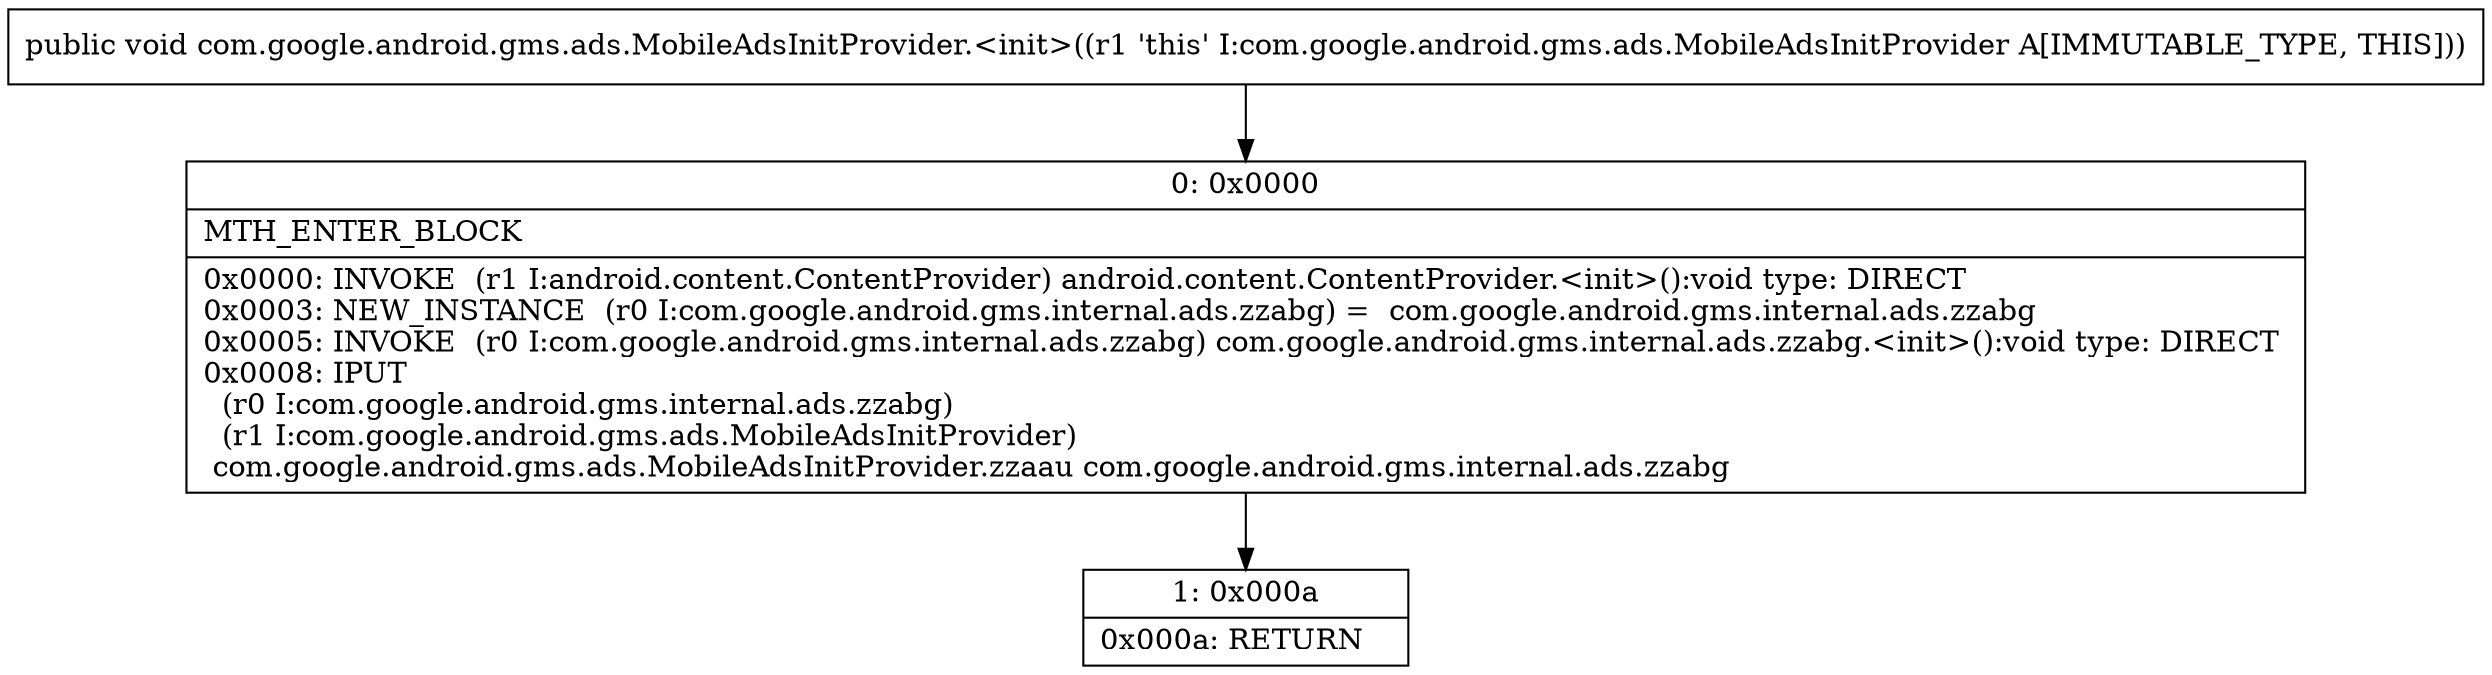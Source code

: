 digraph "CFG forcom.google.android.gms.ads.MobileAdsInitProvider.\<init\>()V" {
Node_0 [shape=record,label="{0\:\ 0x0000|MTH_ENTER_BLOCK\l|0x0000: INVOKE  (r1 I:android.content.ContentProvider) android.content.ContentProvider.\<init\>():void type: DIRECT \l0x0003: NEW_INSTANCE  (r0 I:com.google.android.gms.internal.ads.zzabg) =  com.google.android.gms.internal.ads.zzabg \l0x0005: INVOKE  (r0 I:com.google.android.gms.internal.ads.zzabg) com.google.android.gms.internal.ads.zzabg.\<init\>():void type: DIRECT \l0x0008: IPUT  \l  (r0 I:com.google.android.gms.internal.ads.zzabg)\l  (r1 I:com.google.android.gms.ads.MobileAdsInitProvider)\l com.google.android.gms.ads.MobileAdsInitProvider.zzaau com.google.android.gms.internal.ads.zzabg \l}"];
Node_1 [shape=record,label="{1\:\ 0x000a|0x000a: RETURN   \l}"];
MethodNode[shape=record,label="{public void com.google.android.gms.ads.MobileAdsInitProvider.\<init\>((r1 'this' I:com.google.android.gms.ads.MobileAdsInitProvider A[IMMUTABLE_TYPE, THIS])) }"];
MethodNode -> Node_0;
Node_0 -> Node_1;
}

